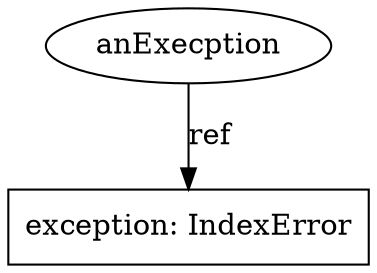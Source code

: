 digraph G {
    overlap=false;

    name3322888 [label="anExecption", shape="ellipse"];
    type1055936 [label="new style class: IndexError", shape="box"];
    type1055936 [label="exception: IndexError", shape="box"];

    name3322888 -> type1055936 [label="ref"];

}
